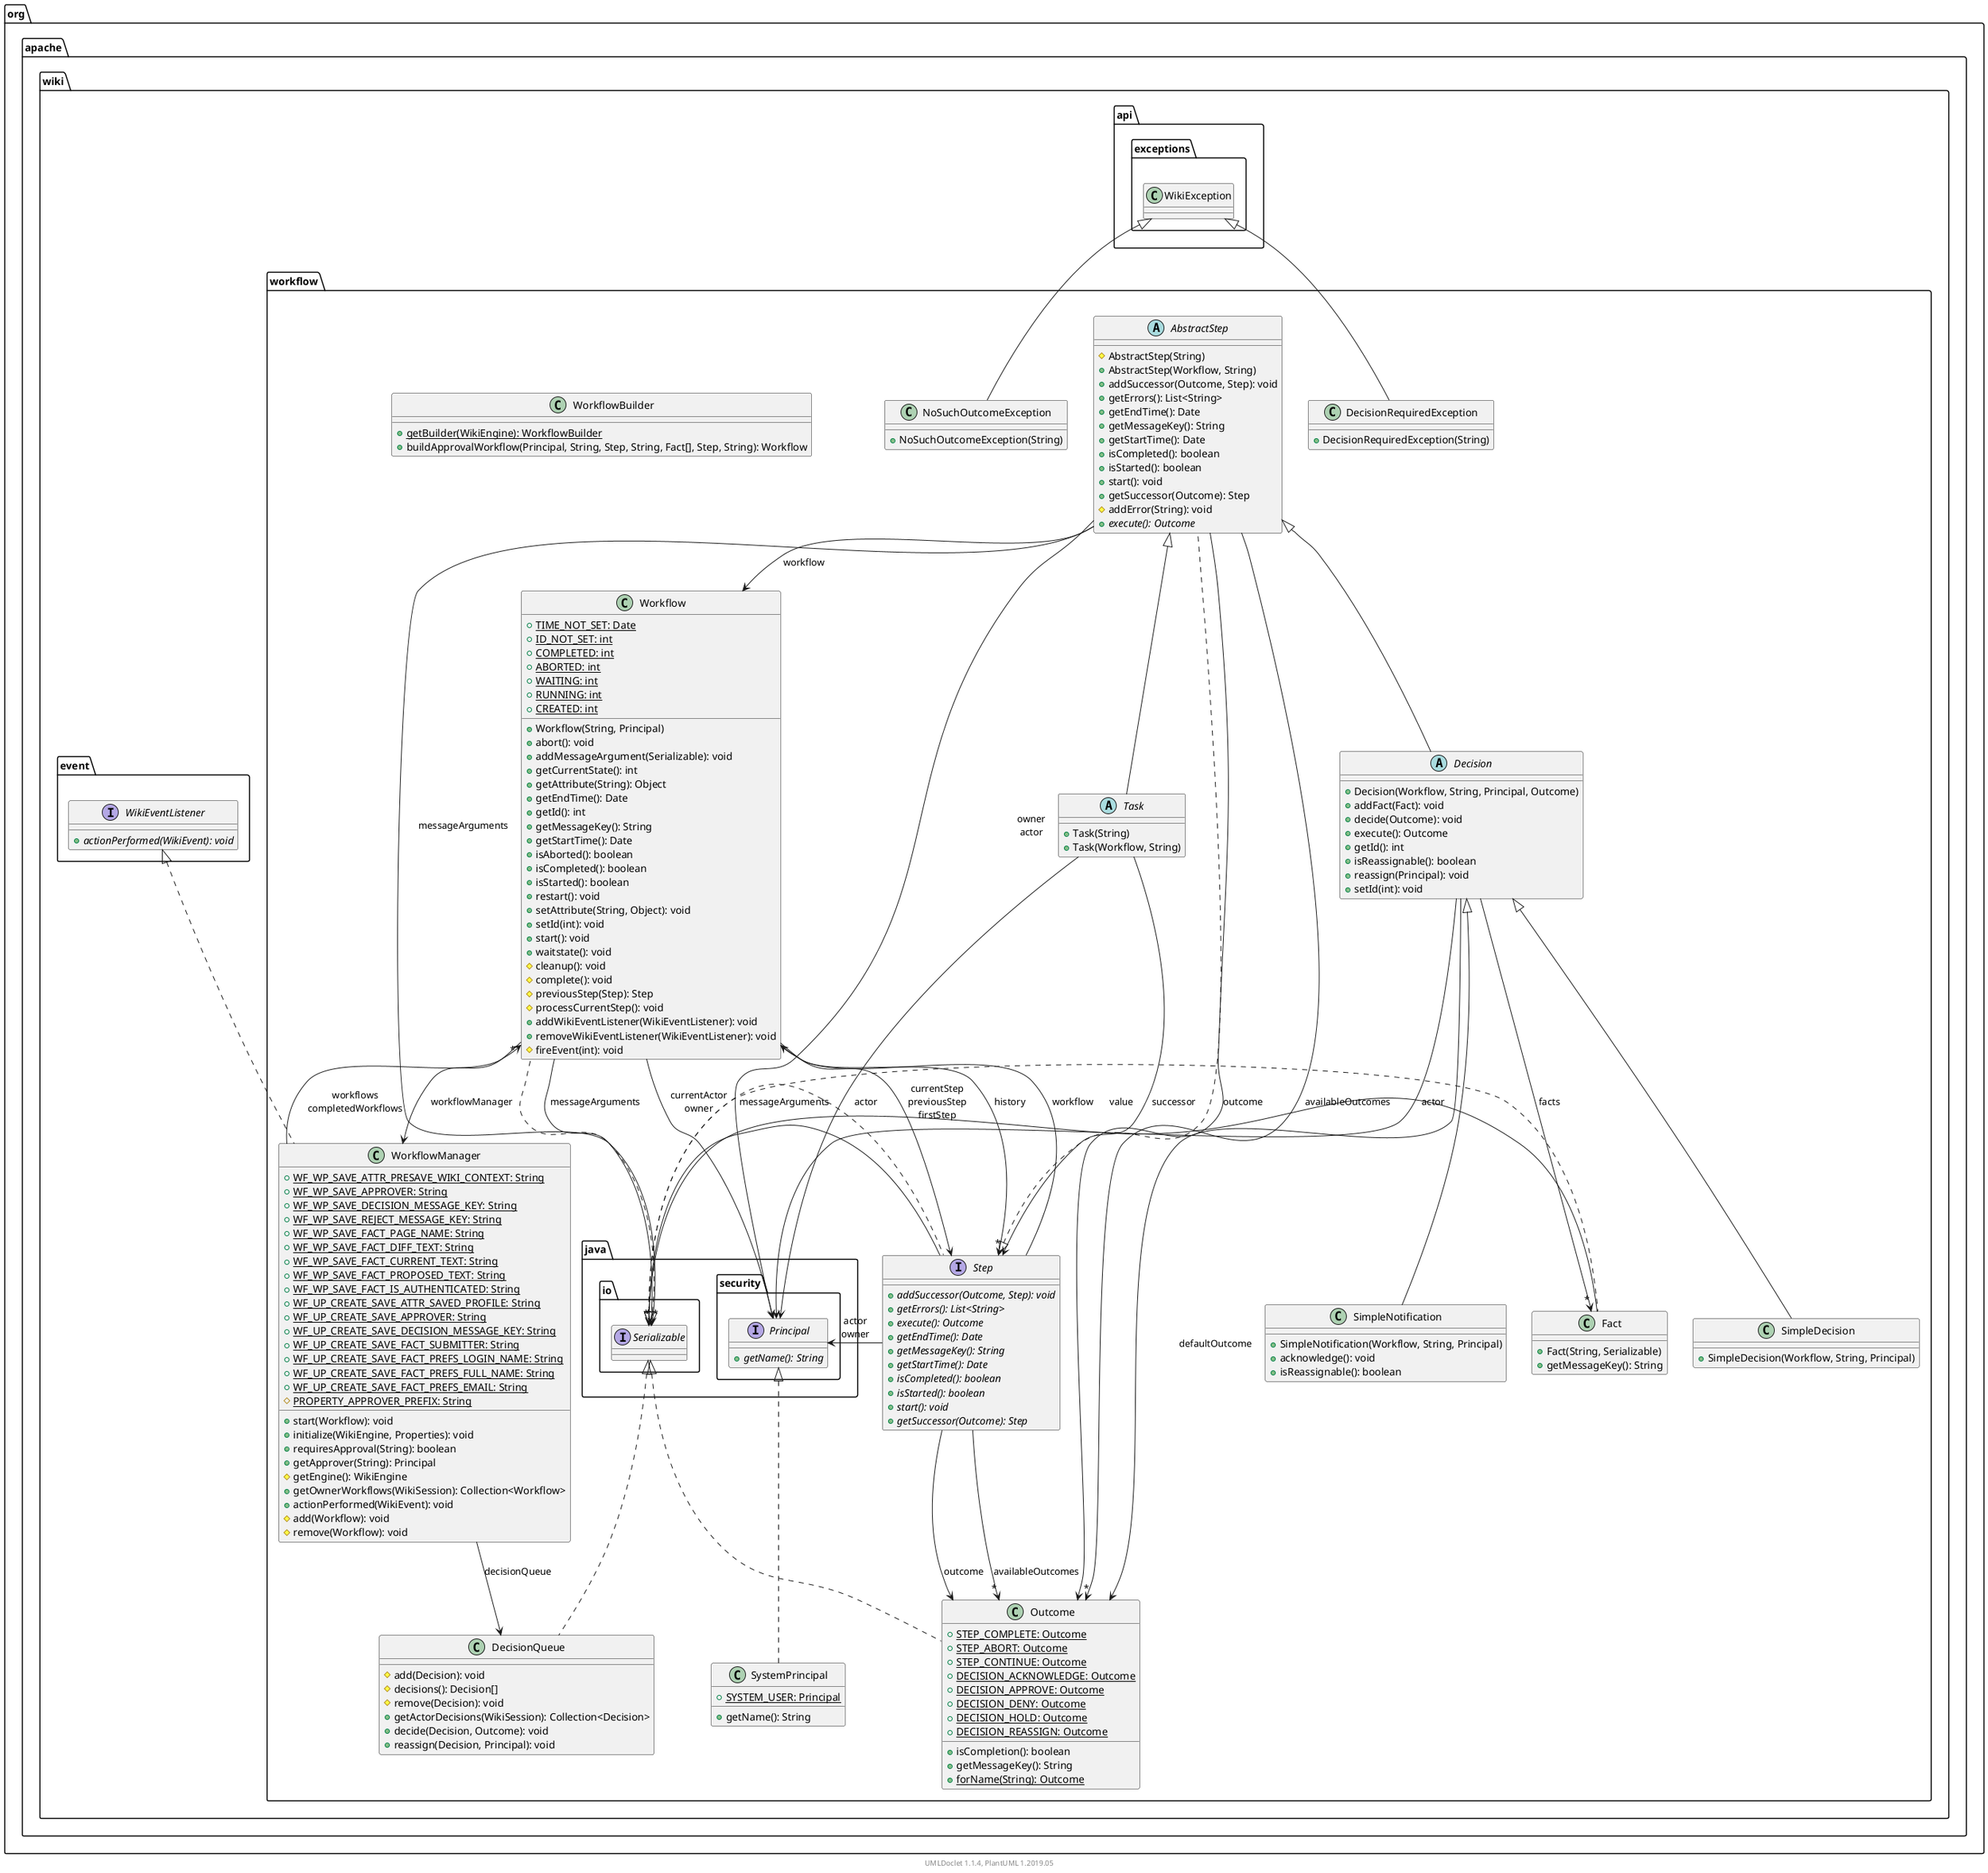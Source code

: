@startuml

    namespace org.apache.wiki.workflow {

        class SystemPrincipal [[SystemPrincipal.html]] {
            {static} +SYSTEM_USER: Principal
            +getName(): String
        }

        class NoSuchOutcomeException [[NoSuchOutcomeException.html]] {
            +NoSuchOutcomeException(String)
        }

        class SimpleNotification [[SimpleNotification.html]] {
            +SimpleNotification(Workflow, String, Principal)
            +acknowledge(): void
            +isReassignable(): boolean
        }

        class WorkflowManager [[WorkflowManager.html]] {
            {static} +WF_WP_SAVE_ATTR_PRESAVE_WIKI_CONTEXT: String
            {static} +WF_WP_SAVE_APPROVER: String
            {static} +WF_WP_SAVE_DECISION_MESSAGE_KEY: String
            {static} +WF_WP_SAVE_REJECT_MESSAGE_KEY: String
            {static} +WF_WP_SAVE_FACT_PAGE_NAME: String
            {static} +WF_WP_SAVE_FACT_DIFF_TEXT: String
            {static} +WF_WP_SAVE_FACT_CURRENT_TEXT: String
            {static} +WF_WP_SAVE_FACT_PROPOSED_TEXT: String
            {static} +WF_WP_SAVE_FACT_IS_AUTHENTICATED: String
            {static} +WF_UP_CREATE_SAVE_ATTR_SAVED_PROFILE: String
            {static} +WF_UP_CREATE_SAVE_APPROVER: String
            {static} +WF_UP_CREATE_SAVE_DECISION_MESSAGE_KEY: String
            {static} +WF_UP_CREATE_SAVE_FACT_SUBMITTER: String
            {static} +WF_UP_CREATE_SAVE_FACT_PREFS_LOGIN_NAME: String
            {static} +WF_UP_CREATE_SAVE_FACT_PREFS_FULL_NAME: String
            {static} +WF_UP_CREATE_SAVE_FACT_PREFS_EMAIL: String
            {static} #PROPERTY_APPROVER_PREFIX: String
            +start(Workflow): void
            +initialize(WikiEngine, Properties): void
            +requiresApproval(String): boolean
            +getApprover(String): Principal
            #getEngine(): WikiEngine
            +getOwnerWorkflows(WikiSession): Collection<Workflow>
            +actionPerformed(WikiEvent): void
            #add(Workflow): void
            #remove(Workflow): void
        }

        abstract class AbstractStep [[AbstractStep.html]] {
            #AbstractStep(String)
            +AbstractStep(Workflow, String)
            +addSuccessor(Outcome, Step): void
            +getErrors(): List<String>
            +getEndTime(): Date
            +getMessageKey(): String
            +getStartTime(): Date
            +isCompleted(): boolean
            +isStarted(): boolean
            +start(): void
            +getSuccessor(Outcome): Step
            #addError(String): void
            {abstract} +execute(): Outcome
        }

        class Workflow [[Workflow.html]] {
            {static} +TIME_NOT_SET: Date
            {static} +ID_NOT_SET: int
            {static} +COMPLETED: int
            {static} +ABORTED: int
            {static} +WAITING: int
            {static} +RUNNING: int
            {static} +CREATED: int
            +Workflow(String, Principal)
            +abort(): void
            +addMessageArgument(Serializable): void
            +getCurrentState(): int
            +getAttribute(String): Object
            +getEndTime(): Date
            +getId(): int
            +getMessageKey(): String
            +getStartTime(): Date
            +isAborted(): boolean
            +isCompleted(): boolean
            +isStarted(): boolean
            +restart(): void
            +setAttribute(String, Object): void
            +setId(int): void
            +start(): void
            +waitstate(): void
            #cleanup(): void
            #complete(): void
            #previousStep(Step): Step
            #processCurrentStep(): void
            +addWikiEventListener(WikiEventListener): void
            +removeWikiEventListener(WikiEventListener): void
            #fireEvent(int): void
        }

        class DecisionQueue [[DecisionQueue.html]] {
            #add(Decision): void
            #decisions(): Decision[]
            #remove(Decision): void
            +getActorDecisions(WikiSession): Collection<Decision>
            +decide(Decision, Outcome): void
            +reassign(Decision, Principal): void
        }

        class Outcome [[Outcome.html]] {
            {static} +STEP_COMPLETE: Outcome
            {static} +STEP_ABORT: Outcome
            {static} +STEP_CONTINUE: Outcome
            {static} +DECISION_ACKNOWLEDGE: Outcome
            {static} +DECISION_APPROVE: Outcome
            {static} +DECISION_DENY: Outcome
            {static} +DECISION_HOLD: Outcome
            {static} +DECISION_REASSIGN: Outcome
            +isCompletion(): boolean
            +getMessageKey(): String
            {static} +forName(String): Outcome
        }

        class DecisionRequiredException [[DecisionRequiredException.html]] {
            +DecisionRequiredException(String)
        }

        class Fact [[Fact.html]] {
            +Fact(String, Serializable)
            +getMessageKey(): String
        }

        interface Step [[Step.html]] {
            {abstract} +addSuccessor(Outcome, Step): void
            {abstract} +getErrors(): List<String>
            {abstract} +execute(): Outcome
            {abstract} +getEndTime(): Date
            {abstract} +getMessageKey(): String
            {abstract} +getStartTime(): Date
            {abstract} +isCompleted(): boolean
            {abstract} +isStarted(): boolean
            {abstract} +start(): void
            {abstract} +getSuccessor(Outcome): Step
        }

        abstract class Task [[Task.html]] {
            +Task(String)
            +Task(Workflow, String)
        }

        class WorkflowBuilder [[WorkflowBuilder.html]] {
            {static} +getBuilder(WikiEngine): WorkflowBuilder
            +buildApprovalWorkflow(Principal, String, Step, String, Fact[], Step, String): Workflow
        }

        abstract class Decision [[Decision.html]] {
            +Decision(Workflow, String, Principal, Outcome)
            +addFact(Fact): void
            +decide(Outcome): void
            +execute(): Outcome
            +getId(): int
            +isReassignable(): boolean
            +reassign(Principal): void
            +setId(int): void
        }

        class SimpleDecision [[SimpleDecision.html]] {
            +SimpleDecision(Workflow, String, Principal)
        }

        interface java.security.Principal {
            {abstract} +getName(): String
        }
        java.security.Principal <|.. SystemPrincipal

        class org.apache.wiki.api.exceptions.WikiException
        org.apache.wiki.api.exceptions.WikiException <|-- NoSuchOutcomeException

        Decision <|-- SimpleNotification

        interface org.apache.wiki.event.WikiEventListener {
            {abstract} +actionPerformed(WikiEvent): void
        }
        org.apache.wiki.event.WikiEventListener <|.. WorkflowManager

        Step <|.. AbstractStep

        interface java.io.Serializable
        java.io.Serializable <|.. Workflow

        java.io.Serializable <|.. DecisionQueue

        java.io.Serializable <|.. Outcome

        org.apache.wiki.api.exceptions.WikiException <|-- DecisionRequiredException

        java.io.Serializable <|.. Fact

        java.io.Serializable <|.. Step

        AbstractStep <|-- Task

        AbstractStep <|-- Decision

        Decision <|-- SimpleDecision

        WorkflowManager --> "*" Workflow: workflows\ncompletedWorkflows

        WorkflowManager --> DecisionQueue: decisionQueue

        AbstractStep --> "*" Outcome: availableOutcomes

        AbstractStep --> "*" java.io.Serializable: messageArguments

        AbstractStep --> Outcome: outcome

        AbstractStep --> java.security.Principal: owner\nactor

        AbstractStep --> Workflow: workflow

        Workflow --> java.security.Principal: currentActor\nowner

        Workflow --> Step: currentStep\npreviousStep\nfirstStep

        Workflow --> "*" java.io.Serializable: messageArguments

        Workflow --> WorkflowManager: workflowManager

        Workflow --> "*" Step: history

        Fact --> java.io.Serializable: value

        Step --> "*" Outcome: availableOutcomes

        Step --> java.security.Principal: actor\nowner

        Step --> "*" java.io.Serializable: messageArguments

        Step --> Outcome: outcome

        Step --> Workflow: workflow

        Task --> java.security.Principal: actor

        Task --> Step: successor

        Decision --> java.security.Principal: actor

        Decision --> Outcome: defaultOutcome

        Decision --> "*" Fact: facts

    }


    center footer UMLDoclet 1.1.4, PlantUML 1.2019.05
@enduml
